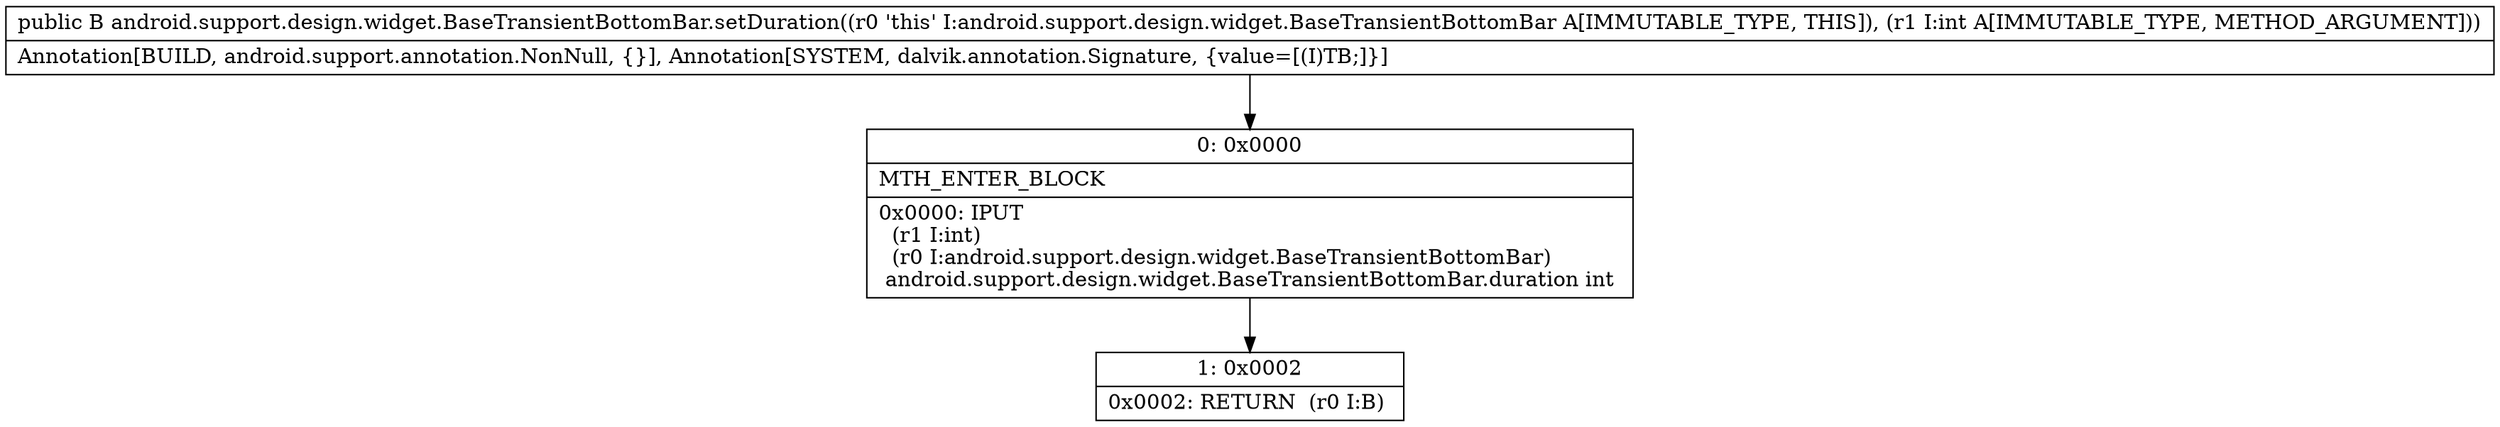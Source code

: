 digraph "CFG forandroid.support.design.widget.BaseTransientBottomBar.setDuration(I)Landroid\/support\/design\/widget\/BaseTransientBottomBar;" {
Node_0 [shape=record,label="{0\:\ 0x0000|MTH_ENTER_BLOCK\l|0x0000: IPUT  \l  (r1 I:int)\l  (r0 I:android.support.design.widget.BaseTransientBottomBar)\l android.support.design.widget.BaseTransientBottomBar.duration int \l}"];
Node_1 [shape=record,label="{1\:\ 0x0002|0x0002: RETURN  (r0 I:B) \l}"];
MethodNode[shape=record,label="{public B android.support.design.widget.BaseTransientBottomBar.setDuration((r0 'this' I:android.support.design.widget.BaseTransientBottomBar A[IMMUTABLE_TYPE, THIS]), (r1 I:int A[IMMUTABLE_TYPE, METHOD_ARGUMENT]))  | Annotation[BUILD, android.support.annotation.NonNull, \{\}], Annotation[SYSTEM, dalvik.annotation.Signature, \{value=[(I)TB;]\}]\l}"];
MethodNode -> Node_0;
Node_0 -> Node_1;
}

